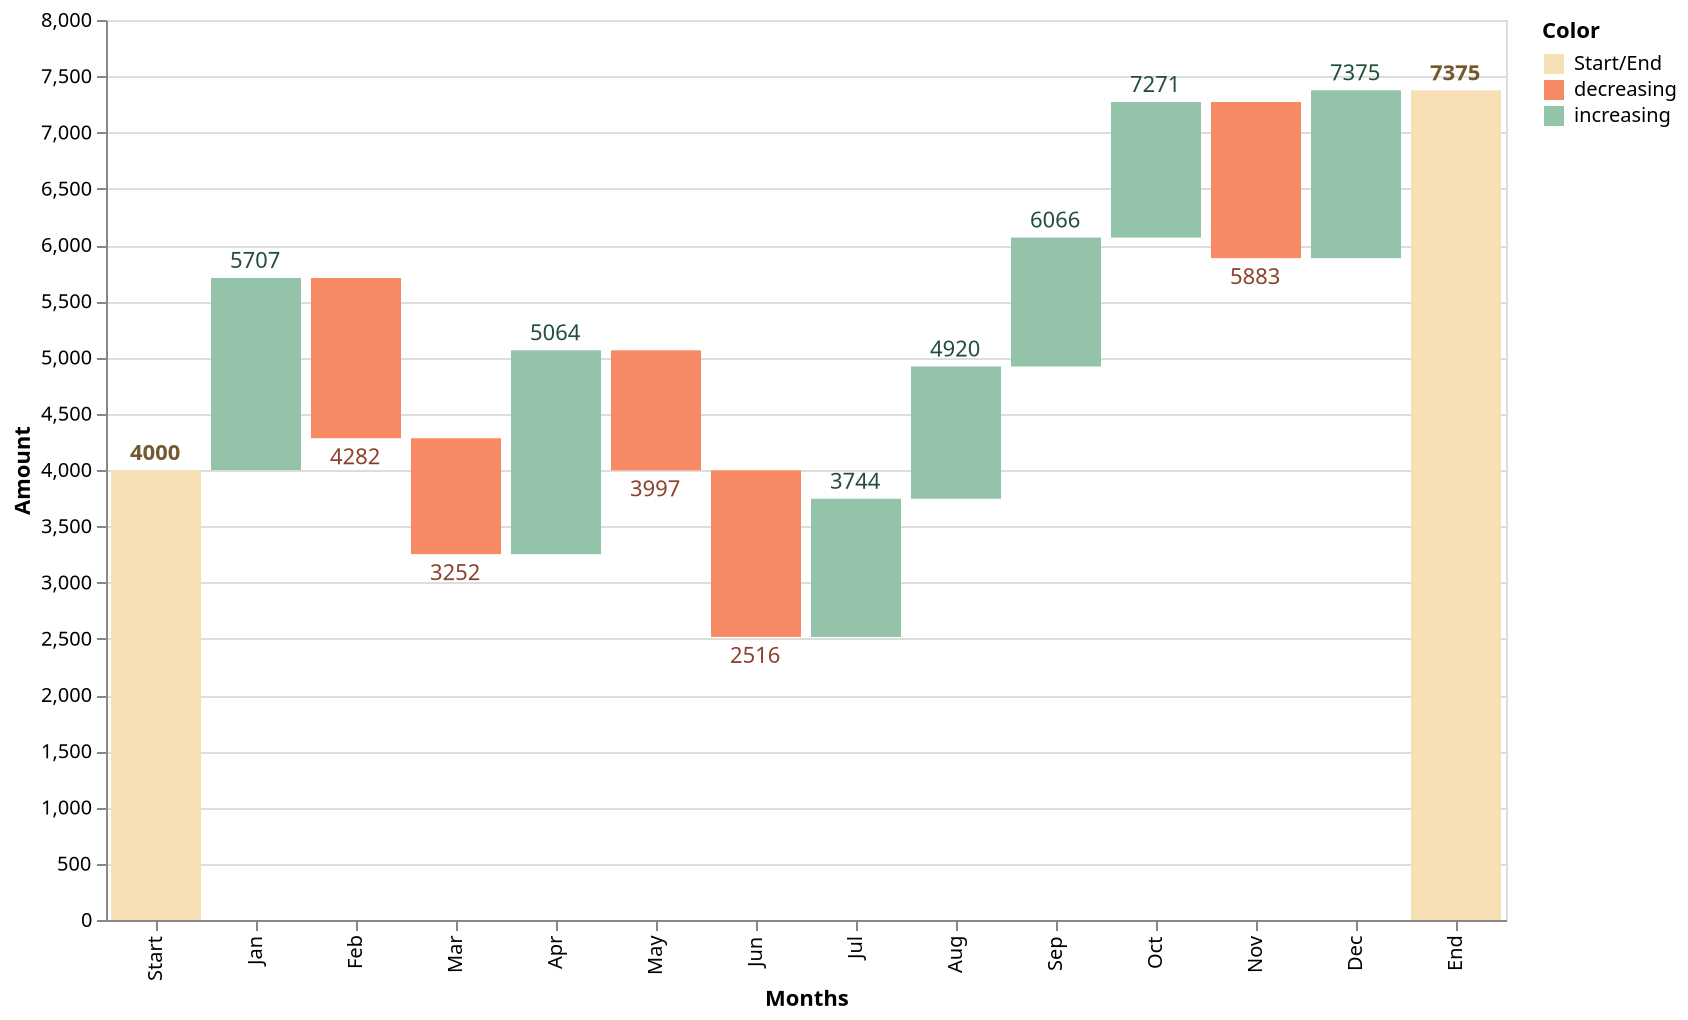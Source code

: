 {
    "$schema": "https://vega.github.io/schema/vega/v3.json",
    "autosize": "pad",
    "padding": 5,
    "width": 700,
    "height": 450,
    "style": "cell",
    "data": [
        {
            "name": "source_0",
            "values": [
                {
                    "label": "Start",
                    "amount": 4000
                },
                {
                    "label": "Jan",
                    "amount": 1707
                },
                {
                    "label": "Feb",
                    "amount": -1425
                },
                {
                    "label": "Mar",
                    "amount": -1030
                },
                {
                    "label": "Apr",
                    "amount": 1812
                },
                {
                    "label": "May",
                    "amount": -1067
                },
                {
                    "label": "Jun",
                    "amount": -1481
                },
                {
                    "label": "Jul",
                    "amount": 1228
                },
                {
                    "label": "Aug",
                    "amount": 1176
                },
                {
                    "label": "Sep",
                    "amount": 1146
                },
                {
                    "label": "Oct",
                    "amount": 1205
                },
                {
                    "label": "Nov",
                    "amount": -1388
                },
                {
                    "label": "Dec",
                    "amount": 1492
                },
                {
                    "label": "End",
                    "amount": 0
                }
            ]
        },
        {
            "name": "data_0",
            "source": "source_0",
            "transform": [
                {
                    "type": "window",
                    "params": [
                        null
                    ],
                    "as": [
                        "row"
                    ],
                    "ops": [
                        "row_number"
                    ],
                    "fields": [
                        null
                    ],
                    "sort": {
                        "field": [],
                        "order": []
                    }
                },
                {
                    "type": "window",
                    "params": [
                        null
                    ],
                    "as": [
                        "sum"
                    ],
                    "ops": [
                        "sum"
                    ],
                    "fields": [
                        "amount"
                    ],
                    "sort": {
                        "field": [
                            "row"
                        ],
                        "order": [
                            "ascending"
                        ]
                    }
                },
                {
                    "type": "formula",
                    "expr": "datum.label == 'End' ? 0 : datum.sum - datum.amount",
                    "as": "previous_amount"
                },
                {
                    "type": "formula",
                    "expr": "datum.label == 'End' ? datum.sum : datum.amount",
                    "as": "amount"
                },
                {
                    "type": "formula",
                    "expr": "datum.label == 'End' || datum.label == 'Start' ? 'Start/End' : datum.amount >= 0 ? 'increasing' : 'decreasing'",
                    "as": "Color"
                },
                {
                    "type": "formula",
                    "expr": "datum.Color == 'decreasing' ? datum.sum : ''",
                    "as": "sum_dec"
                },
                {
                    "type": "formula",
                    "expr": "datum.Color == 'increasing' ? datum.sum : ''",
                    "as": "sum_inc"
                },
                {
                    "type": "formula",
                    "expr": "datum.Color == 'Start/End' ? datum.sum : ''",
                    "as": "sum_start_end"
                }
            ]
        },
        {
            "name": "data_1",
            "source": "data_0",
            "transform": [
                {
                    "type": "filter",
                    "expr": "datum[\"previous_amount\"] !== null && !isNaN(datum[\"previous_amount\"])"
                }
            ]
        },
        {
            "name": "data_2",
            "source": "data_0",
            "transform": [
                {
                    "type": "filter",
                    "expr": "datum[\"sum_inc\"] !== null && !isNaN(datum[\"sum_inc\"])"
                }
            ]
        },
        {
            "name": "data_3",
            "source": "data_0",
            "transform": [
                {
                    "type": "filter",
                    "expr": "datum[\"sum_start_end\"] !== null && !isNaN(datum[\"sum_start_end\"])"
                }
            ]
        },
        {
            "name": "data_4",
            "source": "data_0",
            "transform": [
                {
                    "type": "filter",
                    "expr": "datum[\"sum_dec\"] !== null && !isNaN(datum[\"sum_dec\"])"
                }
            ]
        }
    ],
    "marks": [
        {
            "name": "layer_0_marks",
            "type": "rect",
            "style": [
                "bar"
            ],
            "from": {
                "data": "data_1"
            },
            "encode": {
                "update": {
                    "fill": {
                        "scale": "color",
                        "field": "Color"
                    },
                    "x": {
                        "scale": "x",
                        "field": "label"
                    },
                    "width": {
                        "scale": "x",
                        "band": true
                    },
                    "y": {
                        "scale": "y",
                        "field": "previous_amount"
                    },
                    "y2": {
                        "scale": "y",
                        "field": "sum"
                    }
                }
            }
        },
        {
            "name": "layer_1_marks",
            "type": "text",
            "style": [
                "text"
            ],
            "from": {
                "data": "data_2"
            },
            "encode": {
                "update": {
                    "dy": {
                        "value": -5
                    },
                    "fill": {
                        "value": "#234f39"
                    },
                    "x": {
                        "scale": "x",
                        "field": "label",
                        "band": 0.5
                    },
                    "y": {
                        "scale": "y",
                        "field": "sum_inc"
                    },
                    "text": {
                        "signal": "''+datum[\"sum_inc\"]"
                    },
                    "align": {
                        "value": "center"
                    }
                }
            }
        },
        {
            "name": "layer_2_marks",
            "type": "text",
            "style": [
                "text"
            ],
            "from": {
                "data": "data_3"
            },
            "encode": {
                "update": {
                    "dy": {
                        "value": -5
                    },
                    "fontWeight": {
                        "value": "bold"
                    },
                    "fill": {
                        "value": "#725a30"
                    },
                    "x": {
                        "scale": "x",
                        "field": "label",
                        "band": 0.5
                    },
                    "y": {
                        "scale": "y",
                        "field": "sum_start_end"
                    },
                    "text": {
                        "signal": "''+datum[\"sum_start_end\"]"
                    },
                    "align": {
                        "value": "center"
                    }
                }
            }
        },
        {
            "name": "layer_3_marks",
            "type": "text",
            "style": [
                "text"
            ],
            "from": {
                "data": "data_4"
            },
            "encode": {
                "update": {
                    "baseline": {
                        "value": "top"
                    },
                    "dy": {
                        "value": 4
                    },
                    "fill": {
                        "value": "#8b422c"
                    },
                    "x": {
                        "scale": "x",
                        "field": "label",
                        "band": 0.5
                    },
                    "y": {
                        "scale": "y",
                        "field": "sum_dec"
                    },
                    "text": {
                        "signal": "''+datum[\"sum_dec\"]"
                    },
                    "align": {
                        "value": "center"
                    }
                }
            }
        }
    ],
    "scales": [
        {
            "name": "x",
            "type": "band",
            "domain": {
                "data": "data_0",
                "field": "label",
                "sort": {
                    "field": "row",
                    "op": "min"
                }
            },
            "range": [
                0,
                {
                    "signal": "width"
                }
            ],
            "paddingInner": 0.1,
            "paddingOuter": 0.05
        },
        {
            "name": "y",
            "type": "linear",
            "domain": {
                "fields": [
                    {
                        "data": "data_1",
                        "field": "previous_amount"
                    },
                    {
                        "data": "data_1",
                        "field": "sum"
                    },
                    {
                        "data": "data_2",
                        "field": "sum_inc"
                    },
                    {
                        "data": "data_3",
                        "field": "sum_start_end"
                    },
                    {
                        "data": "data_4",
                        "field": "sum_dec"
                    }
                ]
            },
            "range": [
                {
                    "signal": "height"
                },
                0
            ],
            "nice": true,
            "zero": true
        },
        {
            "name": "color",
            "type": "ordinal",
            "domain": {
                "data": "data_1",
                "field": "Color",
                "sort": true
            },
            "range": [
                "#f7e0b6",
                "#f78a64",
                "#93c4aa"
            ]
        }
    ],
    "axes": [
        {
            "scale": "x",
            "orient": "bottom",
            "grid": false,
            "title": "Months",
            "labelOverlap": true,
            "encode": {
                "labels": {
                    "update": {
                        "angle": {
                            "value": 270
                        },
                        "align": {
                            "value": "right"
                        },
                        "baseline": {
                            "value": "middle"
                        }
                    }
                }
            },
            "zindex": 1
        },
        {
            "scale": "y",
            "orient": "left",
            "grid": false,
            "title": "Amount",
            "labelOverlap": true,
            "tickCount": {
                "signal": "ceil(height/40)"
            },
            "zindex": 1
        },
        {
            "scale": "y",
            "orient": "left",
            "grid": true,
            "tickCount": {
                "signal": "ceil(height/40)"
            },
            "gridScale": "x",
            "domain": false,
            "labels": false,
            "maxExtent": 0,
            "minExtent": 0,
            "ticks": false,
            "zindex": 0
        }
    ],
    "legends": [
        {
            "fill": "color",
            "title": "Color",
            "encode": {
                "symbols": {
                    "update": {
                        "shape": {
                            "value": "square"
                        }
                    }
                }
            }
        }
    ],
    "config": {
        "axisY": {
            "minExtent": 30
        }
    }
}
